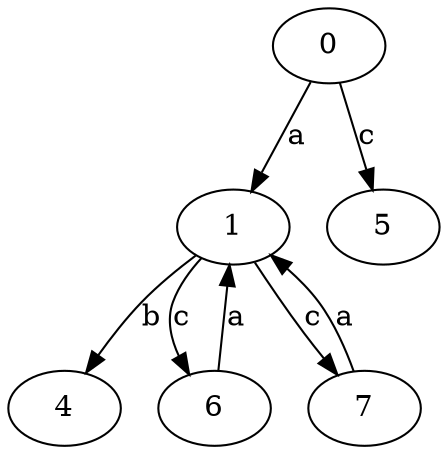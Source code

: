 strict digraph  {
1;
4;
5;
6;
7;
0;
1 -> 4  [label=b];
1 -> 6  [label=c];
1 -> 7  [label=c];
6 -> 1  [label=a];
7 -> 1  [label=a];
0 -> 1  [label=a];
0 -> 5  [label=c];
}
